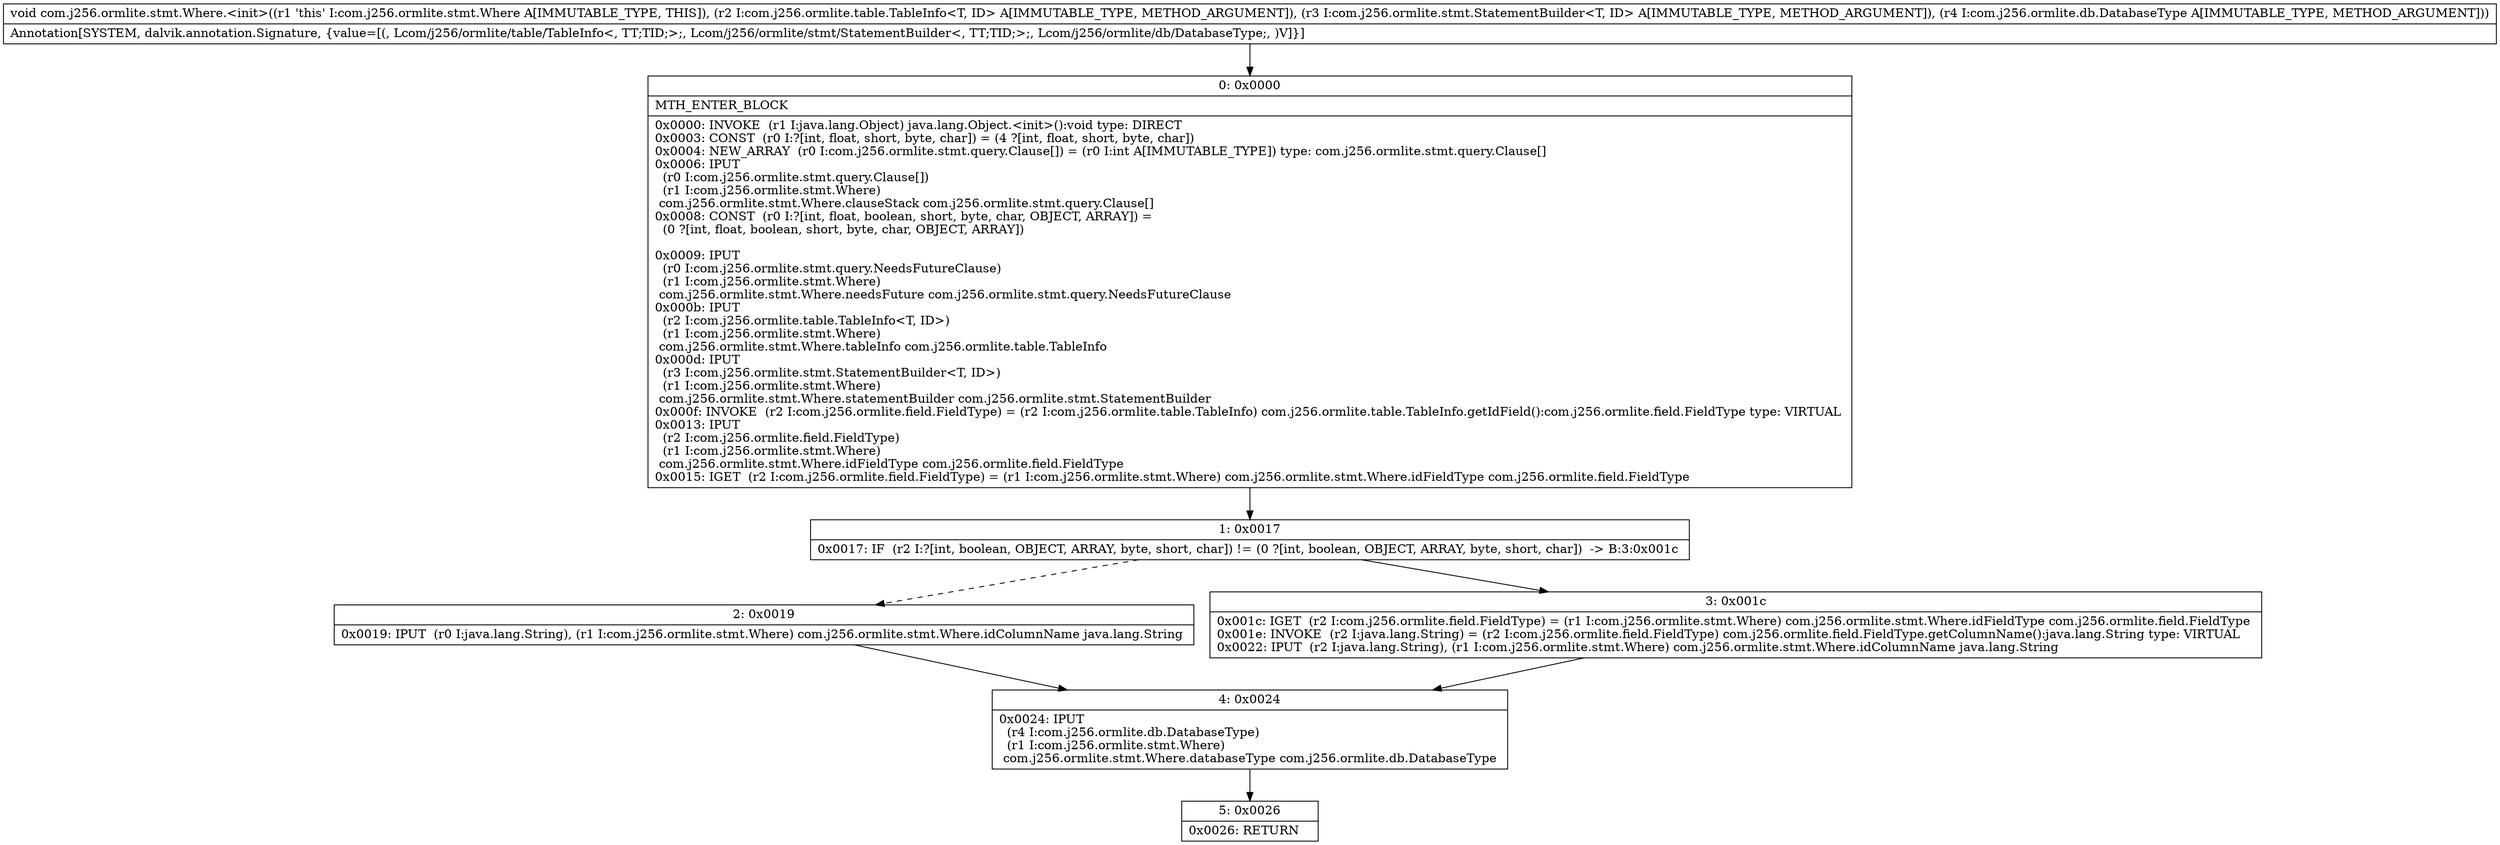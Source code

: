 digraph "CFG forcom.j256.ormlite.stmt.Where.\<init\>(Lcom\/j256\/ormlite\/table\/TableInfo;Lcom\/j256\/ormlite\/stmt\/StatementBuilder;Lcom\/j256\/ormlite\/db\/DatabaseType;)V" {
Node_0 [shape=record,label="{0\:\ 0x0000|MTH_ENTER_BLOCK\l|0x0000: INVOKE  (r1 I:java.lang.Object) java.lang.Object.\<init\>():void type: DIRECT \l0x0003: CONST  (r0 I:?[int, float, short, byte, char]) = (4 ?[int, float, short, byte, char]) \l0x0004: NEW_ARRAY  (r0 I:com.j256.ormlite.stmt.query.Clause[]) = (r0 I:int A[IMMUTABLE_TYPE]) type: com.j256.ormlite.stmt.query.Clause[] \l0x0006: IPUT  \l  (r0 I:com.j256.ormlite.stmt.query.Clause[])\l  (r1 I:com.j256.ormlite.stmt.Where)\l com.j256.ormlite.stmt.Where.clauseStack com.j256.ormlite.stmt.query.Clause[] \l0x0008: CONST  (r0 I:?[int, float, boolean, short, byte, char, OBJECT, ARRAY]) = \l  (0 ?[int, float, boolean, short, byte, char, OBJECT, ARRAY])\l \l0x0009: IPUT  \l  (r0 I:com.j256.ormlite.stmt.query.NeedsFutureClause)\l  (r1 I:com.j256.ormlite.stmt.Where)\l com.j256.ormlite.stmt.Where.needsFuture com.j256.ormlite.stmt.query.NeedsFutureClause \l0x000b: IPUT  \l  (r2 I:com.j256.ormlite.table.TableInfo\<T, ID\>)\l  (r1 I:com.j256.ormlite.stmt.Where)\l com.j256.ormlite.stmt.Where.tableInfo com.j256.ormlite.table.TableInfo \l0x000d: IPUT  \l  (r3 I:com.j256.ormlite.stmt.StatementBuilder\<T, ID\>)\l  (r1 I:com.j256.ormlite.stmt.Where)\l com.j256.ormlite.stmt.Where.statementBuilder com.j256.ormlite.stmt.StatementBuilder \l0x000f: INVOKE  (r2 I:com.j256.ormlite.field.FieldType) = (r2 I:com.j256.ormlite.table.TableInfo) com.j256.ormlite.table.TableInfo.getIdField():com.j256.ormlite.field.FieldType type: VIRTUAL \l0x0013: IPUT  \l  (r2 I:com.j256.ormlite.field.FieldType)\l  (r1 I:com.j256.ormlite.stmt.Where)\l com.j256.ormlite.stmt.Where.idFieldType com.j256.ormlite.field.FieldType \l0x0015: IGET  (r2 I:com.j256.ormlite.field.FieldType) = (r1 I:com.j256.ormlite.stmt.Where) com.j256.ormlite.stmt.Where.idFieldType com.j256.ormlite.field.FieldType \l}"];
Node_1 [shape=record,label="{1\:\ 0x0017|0x0017: IF  (r2 I:?[int, boolean, OBJECT, ARRAY, byte, short, char]) != (0 ?[int, boolean, OBJECT, ARRAY, byte, short, char])  \-\> B:3:0x001c \l}"];
Node_2 [shape=record,label="{2\:\ 0x0019|0x0019: IPUT  (r0 I:java.lang.String), (r1 I:com.j256.ormlite.stmt.Where) com.j256.ormlite.stmt.Where.idColumnName java.lang.String \l}"];
Node_3 [shape=record,label="{3\:\ 0x001c|0x001c: IGET  (r2 I:com.j256.ormlite.field.FieldType) = (r1 I:com.j256.ormlite.stmt.Where) com.j256.ormlite.stmt.Where.idFieldType com.j256.ormlite.field.FieldType \l0x001e: INVOKE  (r2 I:java.lang.String) = (r2 I:com.j256.ormlite.field.FieldType) com.j256.ormlite.field.FieldType.getColumnName():java.lang.String type: VIRTUAL \l0x0022: IPUT  (r2 I:java.lang.String), (r1 I:com.j256.ormlite.stmt.Where) com.j256.ormlite.stmt.Where.idColumnName java.lang.String \l}"];
Node_4 [shape=record,label="{4\:\ 0x0024|0x0024: IPUT  \l  (r4 I:com.j256.ormlite.db.DatabaseType)\l  (r1 I:com.j256.ormlite.stmt.Where)\l com.j256.ormlite.stmt.Where.databaseType com.j256.ormlite.db.DatabaseType \l}"];
Node_5 [shape=record,label="{5\:\ 0x0026|0x0026: RETURN   \l}"];
MethodNode[shape=record,label="{void com.j256.ormlite.stmt.Where.\<init\>((r1 'this' I:com.j256.ormlite.stmt.Where A[IMMUTABLE_TYPE, THIS]), (r2 I:com.j256.ormlite.table.TableInfo\<T, ID\> A[IMMUTABLE_TYPE, METHOD_ARGUMENT]), (r3 I:com.j256.ormlite.stmt.StatementBuilder\<T, ID\> A[IMMUTABLE_TYPE, METHOD_ARGUMENT]), (r4 I:com.j256.ormlite.db.DatabaseType A[IMMUTABLE_TYPE, METHOD_ARGUMENT]))  | Annotation[SYSTEM, dalvik.annotation.Signature, \{value=[(, Lcom\/j256\/ormlite\/table\/TableInfo\<, TT;TID;\>;, Lcom\/j256\/ormlite\/stmt\/StatementBuilder\<, TT;TID;\>;, Lcom\/j256\/ormlite\/db\/DatabaseType;, )V]\}]\l}"];
MethodNode -> Node_0;
Node_0 -> Node_1;
Node_1 -> Node_2[style=dashed];
Node_1 -> Node_3;
Node_2 -> Node_4;
Node_3 -> Node_4;
Node_4 -> Node_5;
}


